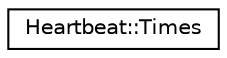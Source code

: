 digraph "Graphical Class Hierarchy"
{
  edge [fontname="Helvetica",fontsize="10",labelfontname="Helvetica",labelfontsize="10"];
  node [fontname="Helvetica",fontsize="10",shape=record];
  rankdir="LR";
  Node0 [label="Heartbeat::Times",height=0.2,width=0.4,color="black", fillcolor="white", style="filled",URL="$classHeartbeat.html#structHeartbeat_1_1Times"];
}
